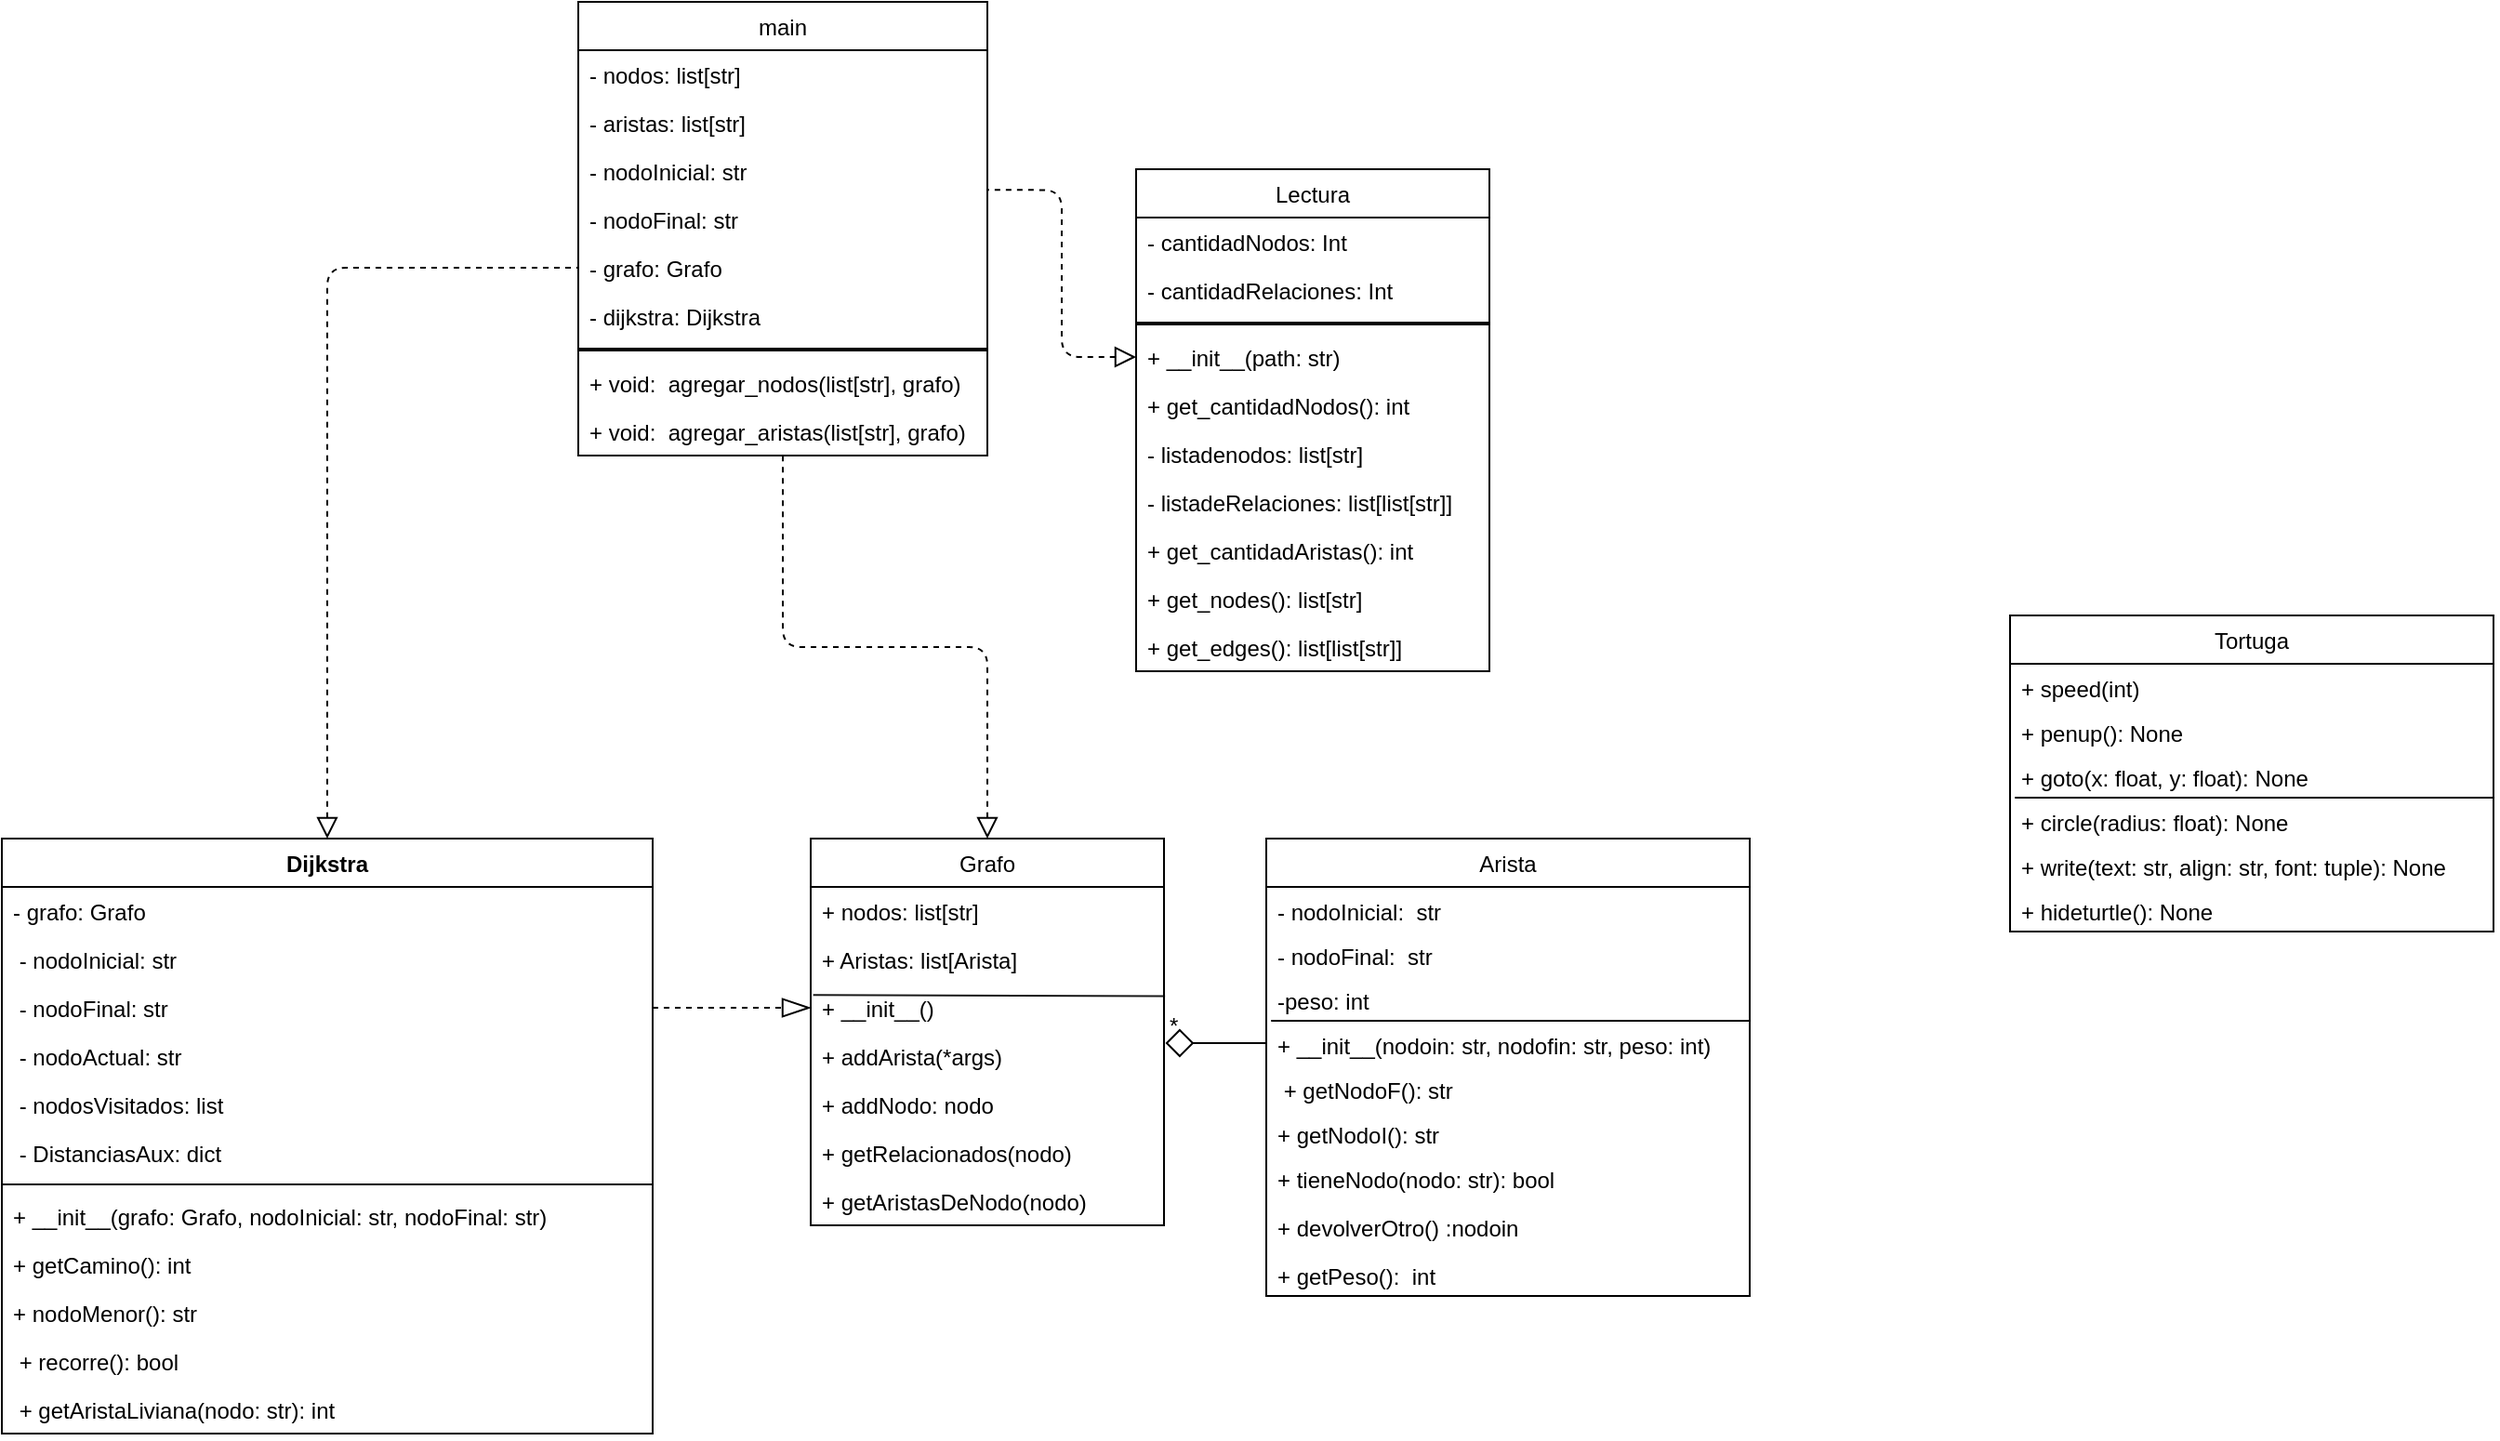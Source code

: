 <mxfile>
    <diagram name="Page-1" id="jT8q71IDl5kLCgGPPeI5">
        <mxGraphModel dx="2394" dy="710" grid="1" gridSize="10" guides="1" tooltips="1" connect="1" arrows="1" fold="1" page="1" pageScale="1" pageWidth="850" pageHeight="1100" background="none" math="0" shadow="0">
            <root>
                <mxCell id="0"/>
                <mxCell id="1" parent="0"/>
                <mxCell id="55" style="edgeStyle=elbowEdgeStyle;html=1;exitX=0.5;exitY=0;exitDx=0;exitDy=0;dashed=1;labelBackgroundColor=none;labelBorderColor=none;fontColor=default;endArrow=none;endFill=0;startSize=9;endSize=13;elbow=vertical;startArrow=block;startFill=0;" parent="1" source="4BHa0V8jdn2U7fwrEG5H-1" target="49" edge="1">
                    <mxGeometry relative="1" as="geometry"/>
                </mxCell>
                <mxCell id="4BHa0V8jdn2U7fwrEG5H-1" value="Grafo" style="swimlane;fontStyle=0;childLayout=stackLayout;horizontal=1;startSize=26;fillColor=none;horizontalStack=0;resizeParent=1;resizeParentMax=0;resizeLast=0;collapsible=1;marginBottom=0;" parent="1" vertex="1">
                    <mxGeometry x="-95" y="560" width="190" height="208" as="geometry"/>
                </mxCell>
                <mxCell id="4BHa0V8jdn2U7fwrEG5H-2" value="+ nodos: list[str]" style="text;strokeColor=none;fillColor=none;align=left;verticalAlign=top;spacingLeft=4;spacingRight=4;overflow=hidden;rotatable=0;points=[[0,0.5],[1,0.5]];portConstraint=eastwest;" parent="4BHa0V8jdn2U7fwrEG5H-1" vertex="1">
                    <mxGeometry y="26" width="190" height="26" as="geometry"/>
                </mxCell>
                <mxCell id="4BHa0V8jdn2U7fwrEG5H-3" value="+ Aristas: list[Arista]" style="text;strokeColor=none;fillColor=none;align=left;verticalAlign=top;spacingLeft=4;spacingRight=4;overflow=hidden;rotatable=0;points=[[0,0.5],[1,0.5]];portConstraint=eastwest;" parent="4BHa0V8jdn2U7fwrEG5H-1" vertex="1">
                    <mxGeometry y="52" width="190" height="26" as="geometry"/>
                </mxCell>
                <mxCell id="4BHa0V8jdn2U7fwrEG5H-23" value="" style="endArrow=none;html=1;rounded=0;exitX=0.007;exitY=0.235;exitDx=0;exitDy=0;exitPerimeter=0;entryX=1.003;entryY=0.261;entryDx=0;entryDy=0;entryPerimeter=0;strokeWidth=1;endSize=0;opacity=90;jumpSize=3;" parent="4BHa0V8jdn2U7fwrEG5H-1" source="4BHa0V8jdn2U7fwrEG5H-4" target="4BHa0V8jdn2U7fwrEG5H-4" edge="1">
                    <mxGeometry width="50" height="50" relative="1" as="geometry">
                        <mxPoint x="10.0" y="83.278" as="sourcePoint"/>
                        <mxPoint x="149.58" y="82.81" as="targetPoint"/>
                    </mxGeometry>
                </mxCell>
                <mxCell id="4BHa0V8jdn2U7fwrEG5H-4" value="+ __init__()  " style="text;strokeColor=none;fillColor=none;align=left;verticalAlign=top;spacingLeft=4;spacingRight=4;overflow=hidden;rotatable=0;points=[[0,0.5],[1,0.5]];portConstraint=eastwest;" parent="4BHa0V8jdn2U7fwrEG5H-1" vertex="1">
                    <mxGeometry y="78" width="190" height="26" as="geometry"/>
                </mxCell>
                <mxCell id="4BHa0V8jdn2U7fwrEG5H-34" value="+ addArista(*args)" style="text;strokeColor=none;fillColor=none;align=left;verticalAlign=top;spacingLeft=4;spacingRight=4;overflow=hidden;rotatable=0;points=[[0,0.5],[1,0.5]];portConstraint=eastwest;" parent="4BHa0V8jdn2U7fwrEG5H-1" vertex="1">
                    <mxGeometry y="104" width="190" height="26" as="geometry"/>
                </mxCell>
                <mxCell id="4BHa0V8jdn2U7fwrEG5H-26" value="+ addNodo: nodo" style="text;strokeColor=none;fillColor=none;align=left;verticalAlign=top;spacingLeft=4;spacingRight=4;overflow=hidden;rotatable=0;points=[[0,0.5],[1,0.5]];portConstraint=eastwest;" parent="4BHa0V8jdn2U7fwrEG5H-1" vertex="1">
                    <mxGeometry y="130" width="190" height="26" as="geometry"/>
                </mxCell>
                <mxCell id="4BHa0V8jdn2U7fwrEG5H-25" value="+ getRelacionados(nodo)  " style="text;strokeColor=none;fillColor=none;align=left;verticalAlign=top;spacingLeft=4;spacingRight=4;overflow=hidden;rotatable=0;points=[[0,0.5],[1,0.5]];portConstraint=eastwest;" parent="4BHa0V8jdn2U7fwrEG5H-1" vertex="1">
                    <mxGeometry y="156" width="190" height="26" as="geometry"/>
                </mxCell>
                <mxCell id="4BHa0V8jdn2U7fwrEG5H-27" value="+ getAristasDeNodo(nodo)  " style="text;strokeColor=none;fillColor=none;align=left;verticalAlign=top;spacingLeft=4;spacingRight=4;overflow=hidden;rotatable=0;points=[[0,0.5],[1,0.5]];portConstraint=eastwest;" parent="4BHa0V8jdn2U7fwrEG5H-1" vertex="1">
                    <mxGeometry y="182" width="190" height="26" as="geometry"/>
                </mxCell>
                <mxCell id="4BHa0V8jdn2U7fwrEG5H-5" value="Arista" style="swimlane;fontStyle=0;childLayout=stackLayout;horizontal=1;startSize=26;fillColor=none;horizontalStack=0;resizeParent=1;resizeParentMax=0;resizeLast=0;collapsible=1;marginBottom=0;" parent="1" vertex="1">
                    <mxGeometry x="150" y="560" width="260" height="246" as="geometry"/>
                </mxCell>
                <mxCell id="4BHa0V8jdn2U7fwrEG5H-28" value="" style="endArrow=none;html=1;rounded=0;exitX=0.01;exitY=0;exitDx=0;exitDy=0;exitPerimeter=0;entryX=1.002;entryY=0;entryDx=0;entryDy=0;entryPerimeter=0;" parent="4BHa0V8jdn2U7fwrEG5H-5" source="4BHa0V8jdn2U7fwrEG5H-10" target="4BHa0V8jdn2U7fwrEG5H-10" edge="1">
                    <mxGeometry width="50" height="50" relative="1" as="geometry">
                        <mxPoint x="10" y="180" as="sourcePoint"/>
                        <mxPoint x="60" y="130" as="targetPoint"/>
                    </mxGeometry>
                </mxCell>
                <mxCell id="4BHa0V8jdn2U7fwrEG5H-31" value="- nodoInicial:  str" style="text;strokeColor=none;fillColor=none;align=left;verticalAlign=top;spacingLeft=4;spacingRight=4;overflow=hidden;rotatable=0;points=[[0,0.5],[1,0.5]];portConstraint=eastwest;" parent="4BHa0V8jdn2U7fwrEG5H-5" vertex="1">
                    <mxGeometry y="26" width="260" height="24" as="geometry"/>
                </mxCell>
                <mxCell id="4BHa0V8jdn2U7fwrEG5H-30" value="- nodoFinal:  str" style="text;strokeColor=none;fillColor=none;align=left;verticalAlign=top;spacingLeft=4;spacingRight=4;overflow=hidden;rotatable=0;points=[[0,0.5],[1,0.5]];portConstraint=eastwest;" parent="4BHa0V8jdn2U7fwrEG5H-5" vertex="1">
                    <mxGeometry y="50" width="260" height="24" as="geometry"/>
                </mxCell>
                <mxCell id="4BHa0V8jdn2U7fwrEG5H-29" value="-peso: int" style="text;strokeColor=none;fillColor=none;align=left;verticalAlign=top;spacingLeft=4;spacingRight=4;overflow=hidden;rotatable=0;points=[[0,0.5],[1,0.5]];portConstraint=eastwest;" parent="4BHa0V8jdn2U7fwrEG5H-5" vertex="1">
                    <mxGeometry y="74" width="260" height="24" as="geometry"/>
                </mxCell>
                <mxCell id="4BHa0V8jdn2U7fwrEG5H-10" value="+ __init__(nodoin: str, nodofin: str, peso: int) " style="text;strokeColor=none;fillColor=none;align=left;verticalAlign=top;spacingLeft=4;spacingRight=4;overflow=hidden;rotatable=0;points=[[0,0.5],[1,0.5]];portConstraint=eastwest;" parent="4BHa0V8jdn2U7fwrEG5H-5" vertex="1">
                    <mxGeometry y="98" width="260" height="24" as="geometry"/>
                </mxCell>
                <mxCell id="4BHa0V8jdn2U7fwrEG5H-33" value=" + getNodoF(): str" style="text;strokeColor=none;fillColor=none;align=left;verticalAlign=top;spacingLeft=4;spacingRight=4;overflow=hidden;rotatable=0;points=[[0,0.5],[1,0.5]];portConstraint=eastwest;" parent="4BHa0V8jdn2U7fwrEG5H-5" vertex="1">
                    <mxGeometry y="122" width="260" height="24" as="geometry"/>
                </mxCell>
                <mxCell id="4BHa0V8jdn2U7fwrEG5H-9" value="+ getNodoI(): str" style="text;strokeColor=none;fillColor=none;align=left;verticalAlign=top;spacingLeft=4;spacingRight=4;overflow=hidden;rotatable=0;points=[[0,0.5],[1,0.5]];portConstraint=eastwest;" parent="4BHa0V8jdn2U7fwrEG5H-5" vertex="1">
                    <mxGeometry y="146" width="260" height="24" as="geometry"/>
                </mxCell>
                <mxCell id="4BHa0V8jdn2U7fwrEG5H-6" value="+ tieneNodo(nodo: str): bool" style="text;strokeColor=none;fillColor=none;align=left;verticalAlign=top;spacingLeft=4;spacingRight=4;overflow=hidden;rotatable=0;points=[[0,0.5],[1,0.5]];portConstraint=eastwest;" parent="4BHa0V8jdn2U7fwrEG5H-5" vertex="1">
                    <mxGeometry y="170" width="260" height="26" as="geometry"/>
                </mxCell>
                <mxCell id="4BHa0V8jdn2U7fwrEG5H-7" value="+ devolverOtro() :nodoin " style="text;strokeColor=none;fillColor=none;align=left;verticalAlign=top;spacingLeft=4;spacingRight=4;overflow=hidden;rotatable=0;points=[[0,0.5],[1,0.5]];portConstraint=eastwest;" parent="4BHa0V8jdn2U7fwrEG5H-5" vertex="1">
                    <mxGeometry y="196" width="260" height="26" as="geometry"/>
                </mxCell>
                <mxCell id="4BHa0V8jdn2U7fwrEG5H-8" value="+ getPeso():  int" style="text;strokeColor=none;fillColor=none;align=left;verticalAlign=top;spacingLeft=4;spacingRight=4;overflow=hidden;rotatable=0;points=[[0,0.5],[1,0.5]];portConstraint=eastwest;" parent="4BHa0V8jdn2U7fwrEG5H-5" vertex="1">
                    <mxGeometry y="222" width="260" height="24" as="geometry"/>
                </mxCell>
                <mxCell id="4BHa0V8jdn2U7fwrEG5H-15" value="Lectura" style="swimlane;fontStyle=0;childLayout=stackLayout;horizontal=1;startSize=26;fillColor=none;horizontalStack=0;resizeParent=1;resizeParentMax=0;resizeLast=0;collapsible=1;marginBottom=0;" parent="1" vertex="1">
                    <mxGeometry x="80" y="200" width="190" height="270" as="geometry"/>
                </mxCell>
                <mxCell id="4BHa0V8jdn2U7fwrEG5H-16" value="- cantidadNodos: Int" style="text;strokeColor=none;fillColor=none;align=left;verticalAlign=top;spacingLeft=4;spacingRight=4;overflow=hidden;rotatable=0;points=[[0,0.5],[1,0.5]];portConstraint=eastwest;" parent="4BHa0V8jdn2U7fwrEG5H-15" vertex="1">
                    <mxGeometry y="26" width="190" height="26" as="geometry"/>
                </mxCell>
                <mxCell id="4BHa0V8jdn2U7fwrEG5H-41" value="- cantidadRelaciones: Int" style="text;strokeColor=none;fillColor=none;align=left;verticalAlign=top;spacingLeft=4;spacingRight=4;overflow=hidden;rotatable=0;points=[[0,0.5],[1,0.5]];portConstraint=eastwest;" parent="4BHa0V8jdn2U7fwrEG5H-15" vertex="1">
                    <mxGeometry y="52" width="190" height="26" as="geometry"/>
                </mxCell>
                <mxCell id="52" value="" style="line;strokeWidth=2;html=1;" parent="4BHa0V8jdn2U7fwrEG5H-15" vertex="1">
                    <mxGeometry y="78" width="190" height="10" as="geometry"/>
                </mxCell>
                <mxCell id="4BHa0V8jdn2U7fwrEG5H-18" value="+ __init__(path: str)" style="text;strokeColor=none;fillColor=none;align=left;verticalAlign=top;spacingLeft=4;spacingRight=4;overflow=hidden;rotatable=0;points=[[0,0.5],[1,0.5]];portConstraint=eastwest;" parent="4BHa0V8jdn2U7fwrEG5H-15" vertex="1">
                    <mxGeometry y="88" width="190" height="26" as="geometry"/>
                </mxCell>
                <mxCell id="4BHa0V8jdn2U7fwrEG5H-37" value="+ get_cantidadNodos(): int " style="text;strokeColor=none;fillColor=none;align=left;verticalAlign=top;spacingLeft=4;spacingRight=4;overflow=hidden;rotatable=0;points=[[0,0.5],[1,0.5]];portConstraint=eastwest;" parent="4BHa0V8jdn2U7fwrEG5H-15" vertex="1">
                    <mxGeometry y="114" width="190" height="26" as="geometry"/>
                </mxCell>
                <mxCell id="4BHa0V8jdn2U7fwrEG5H-42" value=" - listadenodos: list[str]  " style="text;strokeColor=none;fillColor=none;align=left;verticalAlign=top;spacingLeft=4;spacingRight=4;overflow=hidden;rotatable=0;points=[[0,0.5],[1,0.5]];portConstraint=eastwest;" parent="4BHa0V8jdn2U7fwrEG5H-15" vertex="1">
                    <mxGeometry y="140" width="190" height="26" as="geometry"/>
                </mxCell>
                <mxCell id="4BHa0V8jdn2U7fwrEG5H-17" value=" - listadeRelaciones: list[list[str]]  " style="text;strokeColor=none;fillColor=none;align=left;verticalAlign=top;spacingLeft=4;spacingRight=4;overflow=hidden;rotatable=0;points=[[0,0.5],[1,0.5]];portConstraint=eastwest;" parent="4BHa0V8jdn2U7fwrEG5H-15" vertex="1">
                    <mxGeometry y="166" width="190" height="26" as="geometry"/>
                </mxCell>
                <mxCell id="4BHa0V8jdn2U7fwrEG5H-38" value="+ get_cantidadAristas(): int" style="text;strokeColor=none;fillColor=none;align=left;verticalAlign=top;spacingLeft=4;spacingRight=4;overflow=hidden;rotatable=0;points=[[0,0.5],[1,0.5]];portConstraint=eastwest;" parent="4BHa0V8jdn2U7fwrEG5H-15" vertex="1">
                    <mxGeometry y="192" width="190" height="26" as="geometry"/>
                </mxCell>
                <mxCell id="4BHa0V8jdn2U7fwrEG5H-40" value="+ get_nodes(): list[str]" style="text;strokeColor=none;fillColor=none;align=left;verticalAlign=top;spacingLeft=4;spacingRight=4;overflow=hidden;rotatable=0;points=[[0,0.5],[1,0.5]];portConstraint=eastwest;" parent="4BHa0V8jdn2U7fwrEG5H-15" vertex="1">
                    <mxGeometry y="218" width="190" height="26" as="geometry"/>
                </mxCell>
                <mxCell id="4BHa0V8jdn2U7fwrEG5H-39" value="+ get_edges(): list[list[str]]" style="text;strokeColor=none;fillColor=none;align=left;verticalAlign=top;spacingLeft=4;spacingRight=4;overflow=hidden;rotatable=0;points=[[0,0.5],[1,0.5]];portConstraint=eastwest;" parent="4BHa0V8jdn2U7fwrEG5H-15" vertex="1">
                    <mxGeometry y="244" width="190" height="26" as="geometry"/>
                </mxCell>
                <mxCell id="4BHa0V8jdn2U7fwrEG5H-19" value="main" style="swimlane;fontStyle=0;childLayout=stackLayout;horizontal=1;startSize=26;fillColor=none;horizontalStack=0;resizeParent=1;resizeParentMax=0;resizeLast=0;collapsible=1;marginBottom=0;" parent="1" vertex="1">
                    <mxGeometry x="-220" y="110" width="220" height="244" as="geometry"/>
                </mxCell>
                <mxCell id="39" value="- nodos: list[str]" style="text;strokeColor=none;fillColor=none;align=left;verticalAlign=top;spacingLeft=4;spacingRight=4;overflow=hidden;rotatable=0;points=[[0,0.5],[1,0.5]];portConstraint=eastwest;" parent="4BHa0V8jdn2U7fwrEG5H-19" vertex="1">
                    <mxGeometry y="26" width="220" height="26" as="geometry"/>
                </mxCell>
                <mxCell id="38" value="- aristas: list[str]" style="text;strokeColor=none;fillColor=none;align=left;verticalAlign=top;spacingLeft=4;spacingRight=4;overflow=hidden;rotatable=0;points=[[0,0.5],[1,0.5]];portConstraint=eastwest;" parent="4BHa0V8jdn2U7fwrEG5H-19" vertex="1">
                    <mxGeometry y="52" width="220" height="26" as="geometry"/>
                </mxCell>
                <mxCell id="40" value="- nodoInicial: str" style="text;strokeColor=none;fillColor=none;align=left;verticalAlign=top;spacingLeft=4;spacingRight=4;overflow=hidden;rotatable=0;points=[[0,0.5],[1,0.5]];portConstraint=eastwest;" parent="4BHa0V8jdn2U7fwrEG5H-19" vertex="1">
                    <mxGeometry y="78" width="220" height="26" as="geometry"/>
                </mxCell>
                <mxCell id="42" value="- nodoFinal: str" style="text;strokeColor=none;fillColor=none;align=left;verticalAlign=top;spacingLeft=4;spacingRight=4;overflow=hidden;rotatable=0;points=[[0,0.5],[1,0.5]];portConstraint=eastwest;" parent="4BHa0V8jdn2U7fwrEG5H-19" vertex="1">
                    <mxGeometry y="104" width="220" height="26" as="geometry"/>
                </mxCell>
                <mxCell id="43" value="- grafo: Grafo" style="text;strokeColor=none;fillColor=none;align=left;verticalAlign=top;spacingLeft=4;spacingRight=4;overflow=hidden;rotatable=0;points=[[0,0.5],[1,0.5]];portConstraint=eastwest;" vertex="1" parent="4BHa0V8jdn2U7fwrEG5H-19">
                    <mxGeometry y="130" width="220" height="26" as="geometry"/>
                </mxCell>
                <mxCell id="41" value="- dijkstra: Dijkstra " style="text;strokeColor=none;fillColor=none;align=left;verticalAlign=top;spacingLeft=4;spacingRight=4;overflow=hidden;rotatable=0;points=[[0,0.5],[1,0.5]];portConstraint=eastwest;" vertex="1" parent="4BHa0V8jdn2U7fwrEG5H-19">
                    <mxGeometry y="156" width="220" height="26" as="geometry"/>
                </mxCell>
                <mxCell id="47" value="" style="line;strokeWidth=2;html=1;" parent="4BHa0V8jdn2U7fwrEG5H-19" vertex="1">
                    <mxGeometry y="182" width="220" height="10" as="geometry"/>
                </mxCell>
                <mxCell id="46" value="+ void:  agregar_nodos(list[str], grafo)" style="text;strokeColor=none;fillColor=none;align=left;verticalAlign=top;spacingLeft=4;spacingRight=4;overflow=hidden;rotatable=0;points=[[0,0.5],[1,0.5]];portConstraint=eastwest;" parent="4BHa0V8jdn2U7fwrEG5H-19" vertex="1">
                    <mxGeometry y="192" width="220" height="26" as="geometry"/>
                </mxCell>
                <mxCell id="49" value="+ void:  agregar_aristas(list[str], grafo)" style="text;strokeColor=none;fillColor=none;align=left;verticalAlign=top;spacingLeft=4;spacingRight=4;overflow=hidden;rotatable=0;points=[[0,0.5],[1,0.5]];portConstraint=eastwest;" parent="4BHa0V8jdn2U7fwrEG5H-19" vertex="1">
                    <mxGeometry y="218" width="220" height="26" as="geometry"/>
                </mxCell>
                <mxCell id="4BHa0V8jdn2U7fwrEG5H-60" value="*" style="endArrow=diamond;html=1;rounded=0;entryX=1.004;entryY=0.231;entryDx=0;entryDy=0;exitX=0;exitY=0.5;exitDx=0;exitDy=0;spacing=0;fontSize=12;entryPerimeter=0;endFill=0;endSize=13;startSize=9;labelPosition=right;verticalLabelPosition=bottom;align=right;verticalAlign=bottom;textDirection=rtl;horizontal=1;spacingTop=0;spacingBottom=-8;spacingLeft=2;spacingRight=10;labelBorderColor=none;labelBackgroundColor=none;fontColor=default;" parent="1" source="4BHa0V8jdn2U7fwrEG5H-10" target="4BHa0V8jdn2U7fwrEG5H-34" edge="1">
                    <mxGeometry x="0.556" y="-10" width="50" height="50" relative="1" as="geometry">
                        <mxPoint x="10" y="850" as="sourcePoint"/>
                        <mxPoint x="60" y="800" as="targetPoint"/>
                        <mxPoint as="offset"/>
                    </mxGeometry>
                </mxCell>
                <mxCell id="56" style="edgeStyle=orthogonalEdgeStyle;html=1;exitX=0.5;exitY=0;exitDx=0;exitDy=0;entryX=0;entryY=0.5;entryDx=0;entryDy=0;dashed=1;labelBackgroundColor=none;labelBorderColor=none;fontColor=default;endArrow=none;endFill=0;startSize=9;endSize=13;startArrow=block;startFill=0;" parent="1" source="22" target="43" edge="1">
                    <mxGeometry relative="1" as="geometry"/>
                </mxCell>
                <mxCell id="22" value="Dijkstra" style="swimlane;fontStyle=1;align=center;verticalAlign=top;childLayout=stackLayout;horizontal=1;startSize=26;horizontalStack=0;resizeParent=1;resizeParentMax=0;resizeLast=0;collapsible=1;marginBottom=0;" parent="1" vertex="1">
                    <mxGeometry x="-530" y="560" width="350" height="320" as="geometry"/>
                </mxCell>
                <mxCell id="27" value=" - grafo: Grafo " style="text;strokeColor=none;fillColor=none;align=left;verticalAlign=top;spacingLeft=4;spacingRight=4;overflow=hidden;rotatable=0;points=[[0,0.5],[1,0.5]];portConstraint=eastwest;" parent="22" vertex="1">
                    <mxGeometry y="26" width="350" height="26" as="geometry"/>
                </mxCell>
                <mxCell id="28" value=" - nodoInicial: str" style="text;strokeColor=none;fillColor=none;align=left;verticalAlign=top;spacingLeft=4;spacingRight=4;overflow=hidden;rotatable=0;points=[[0,0.5],[1,0.5]];portConstraint=eastwest;" parent="22" vertex="1">
                    <mxGeometry y="52" width="350" height="26" as="geometry"/>
                </mxCell>
                <mxCell id="30" value=" - nodoFinal: str" style="text;strokeColor=none;fillColor=none;align=left;verticalAlign=top;spacingLeft=4;spacingRight=4;overflow=hidden;rotatable=0;points=[[0,0.5],[1,0.5]];portConstraint=eastwest;" parent="22" vertex="1">
                    <mxGeometry y="78" width="350" height="26" as="geometry"/>
                </mxCell>
                <mxCell id="29" value=" - nodoActual: str" style="text;strokeColor=none;fillColor=none;align=left;verticalAlign=top;spacingLeft=4;spacingRight=4;overflow=hidden;rotatable=0;points=[[0,0.5],[1,0.5]];portConstraint=eastwest;" parent="22" vertex="1">
                    <mxGeometry y="104" width="350" height="26" as="geometry"/>
                </mxCell>
                <mxCell id="31" value=" - nodosVisitados: list" style="text;strokeColor=none;fillColor=none;align=left;verticalAlign=top;spacingLeft=4;spacingRight=4;overflow=hidden;rotatable=0;points=[[0,0.5],[1,0.5]];portConstraint=eastwest;" parent="22" vertex="1">
                    <mxGeometry y="130" width="350" height="26" as="geometry"/>
                </mxCell>
                <mxCell id="32" value=" - DistanciasAux: dict" style="text;strokeColor=none;fillColor=none;align=left;verticalAlign=top;spacingLeft=4;spacingRight=4;overflow=hidden;rotatable=0;points=[[0,0.5],[1,0.5]];portConstraint=eastwest;" parent="22" vertex="1">
                    <mxGeometry y="156" width="350" height="26" as="geometry"/>
                </mxCell>
                <mxCell id="24" value="" style="line;strokeWidth=1;fillColor=none;align=left;verticalAlign=middle;spacingTop=-1;spacingLeft=3;spacingRight=3;rotatable=0;labelPosition=right;points=[];portConstraint=eastwest;strokeColor=inherit;" parent="22" vertex="1">
                    <mxGeometry y="182" width="350" height="8" as="geometry"/>
                </mxCell>
                <mxCell id="25" value="+ __init__(grafo: Grafo, nodoInicial: str, nodoFinal: str)" style="text;strokeColor=none;fillColor=none;align=left;verticalAlign=top;spacingLeft=4;spacingRight=4;overflow=hidden;rotatable=0;points=[[0,0.5],[1,0.5]];portConstraint=eastwest;" parent="22" vertex="1">
                    <mxGeometry y="190" width="350" height="26" as="geometry"/>
                </mxCell>
                <mxCell id="26" value="+ getCamino(): int" style="text;strokeColor=none;fillColor=none;align=left;verticalAlign=top;spacingLeft=4;spacingRight=4;overflow=hidden;rotatable=0;points=[[0,0.5],[1,0.5]];portConstraint=eastwest;" parent="22" vertex="1">
                    <mxGeometry y="216" width="350" height="26" as="geometry"/>
                </mxCell>
                <mxCell id="34" value="+ nodoMenor(): str" style="text;strokeColor=none;fillColor=none;align=left;verticalAlign=top;spacingLeft=4;spacingRight=4;overflow=hidden;rotatable=0;points=[[0,0.5],[1,0.5]];portConstraint=eastwest;" parent="22" vertex="1">
                    <mxGeometry y="242" width="350" height="26" as="geometry"/>
                </mxCell>
                <mxCell id="35" value=" + recorre(): bool" style="text;strokeColor=none;fillColor=none;align=left;verticalAlign=top;spacingLeft=4;spacingRight=4;overflow=hidden;rotatable=0;points=[[0,0.5],[1,0.5]];portConstraint=eastwest;" parent="22" vertex="1">
                    <mxGeometry y="268" width="350" height="26" as="geometry"/>
                </mxCell>
                <mxCell id="36" value=" + getAristaLiviana(nodo: str): int" style="text;strokeColor=none;fillColor=none;align=left;verticalAlign=top;spacingLeft=4;spacingRight=4;overflow=hidden;rotatable=0;points=[[0,0.5],[1,0.5]];portConstraint=eastwest;" parent="22" vertex="1">
                    <mxGeometry y="294" width="350" height="26" as="geometry"/>
                </mxCell>
                <mxCell id="54" style="edgeStyle=none;html=1;exitX=1;exitY=0.5;exitDx=0;exitDy=0;labelBackgroundColor=none;labelBorderColor=none;fontColor=default;endArrow=blockThin;endFill=0;startSize=9;endSize=13;dashed=1;" parent="1" source="30" target="4BHa0V8jdn2U7fwrEG5H-4" edge="1">
                    <mxGeometry relative="1" as="geometry"/>
                </mxCell>
                <mxCell id="57" style="edgeStyle=orthogonalEdgeStyle;html=1;exitX=0;exitY=0.5;exitDx=0;exitDy=0;entryX=1;entryY=0.891;entryDx=0;entryDy=0;entryPerimeter=0;dashed=1;labelBackgroundColor=none;labelBorderColor=none;fontColor=default;endArrow=none;endFill=0;startSize=9;endSize=13;elbow=vertical;startArrow=block;startFill=0;" parent="1" source="4BHa0V8jdn2U7fwrEG5H-18" target="40" edge="1">
                    <mxGeometry relative="1" as="geometry"/>
                </mxCell>
                <mxCell id="59" value="Tortuga" style="swimlane;fontStyle=0;childLayout=stackLayout;horizontal=1;startSize=26;fillColor=none;horizontalStack=0;resizeParent=1;resizeParentMax=0;resizeLast=0;collapsible=1;marginBottom=0;" parent="1" vertex="1">
                    <mxGeometry x="550" y="440" width="260" height="170" as="geometry"/>
                </mxCell>
                <mxCell id="60" value="" style="endArrow=none;html=1;rounded=0;exitX=0.01;exitY=0;exitDx=0;exitDy=0;exitPerimeter=0;entryX=1.002;entryY=0;entryDx=0;entryDy=0;entryPerimeter=0;" parent="59" edge="1">
                    <mxGeometry width="50" height="50" relative="1" as="geometry">
                        <mxPoint x="2.6" y="98" as="sourcePoint"/>
                        <mxPoint x="260.52" y="98" as="targetPoint"/>
                    </mxGeometry>
                </mxCell>
                <mxCell id="61" value=" + speed(int)  " style="text;strokeColor=none;fillColor=none;align=left;verticalAlign=top;spacingLeft=4;spacingRight=4;overflow=hidden;rotatable=0;points=[[0,0.5],[1,0.5]];portConstraint=eastwest;" parent="59" vertex="1">
                    <mxGeometry y="26" width="260" height="24" as="geometry"/>
                </mxCell>
                <mxCell id="62" value="+ penup(): None " style="text;strokeColor=none;fillColor=none;align=left;verticalAlign=top;spacingLeft=4;spacingRight=4;overflow=hidden;rotatable=0;points=[[0,0.5],[1,0.5]];portConstraint=eastwest;" parent="59" vertex="1">
                    <mxGeometry y="50" width="260" height="24" as="geometry"/>
                </mxCell>
                <mxCell id="70" value=" + goto(x: float, y: float): None   " style="text;strokeColor=none;fillColor=none;align=left;verticalAlign=top;spacingLeft=4;spacingRight=4;overflow=hidden;rotatable=0;points=[[0,0.5],[1,0.5]];portConstraint=eastwest;" parent="59" vertex="1">
                    <mxGeometry y="74" width="260" height="24" as="geometry"/>
                </mxCell>
                <mxCell id="72" value="+ circle(radius: float): None      " style="text;strokeColor=none;fillColor=none;align=left;verticalAlign=top;spacingLeft=4;spacingRight=4;overflow=hidden;rotatable=0;points=[[0,0.5],[1,0.5]];portConstraint=eastwest;" parent="59" vertex="1">
                    <mxGeometry y="98" width="260" height="24" as="geometry"/>
                </mxCell>
                <mxCell id="71" value="+ write(text: str, align: str, font: tuple): None  " style="text;strokeColor=none;fillColor=none;align=left;verticalAlign=top;spacingLeft=4;spacingRight=4;overflow=hidden;rotatable=0;points=[[0,0.5],[1,0.5]];portConstraint=eastwest;" parent="59" vertex="1">
                    <mxGeometry y="122" width="260" height="24" as="geometry"/>
                </mxCell>
                <mxCell id="63" value="+ hideturtle(): None     " style="text;strokeColor=none;fillColor=none;align=left;verticalAlign=top;spacingLeft=4;spacingRight=4;overflow=hidden;rotatable=0;points=[[0,0.5],[1,0.5]];portConstraint=eastwest;" parent="59" vertex="1">
                    <mxGeometry y="146" width="260" height="24" as="geometry"/>
                </mxCell>
            </root>
        </mxGraphModel>
    </diagram>
</mxfile>